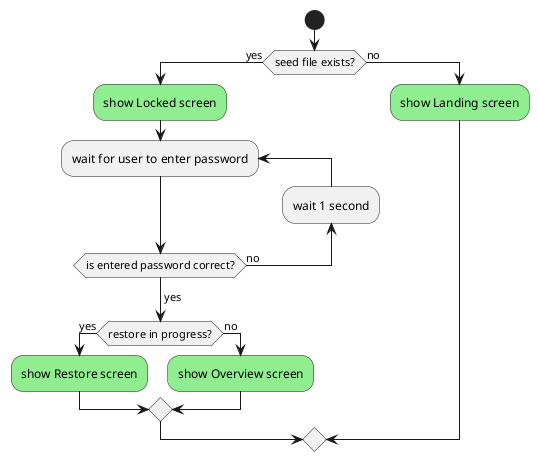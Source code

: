 @startuml

start

if (seed file exists?) then (yes)
	#lightgreen:show Locked screen;
	repeat :wait for user to enter password;
	backward :wait 1 second;
	repeat while (is entered password correct?) is (no)
	->yes;
	if (restore in progress?) then (yes)
		#lightgreen:show Restore screen;
	else (no)
		#lightgreen:show Overview screen;
	endif
else (no)
	#lightgreen:show Landing screen;
endif


@enduml


